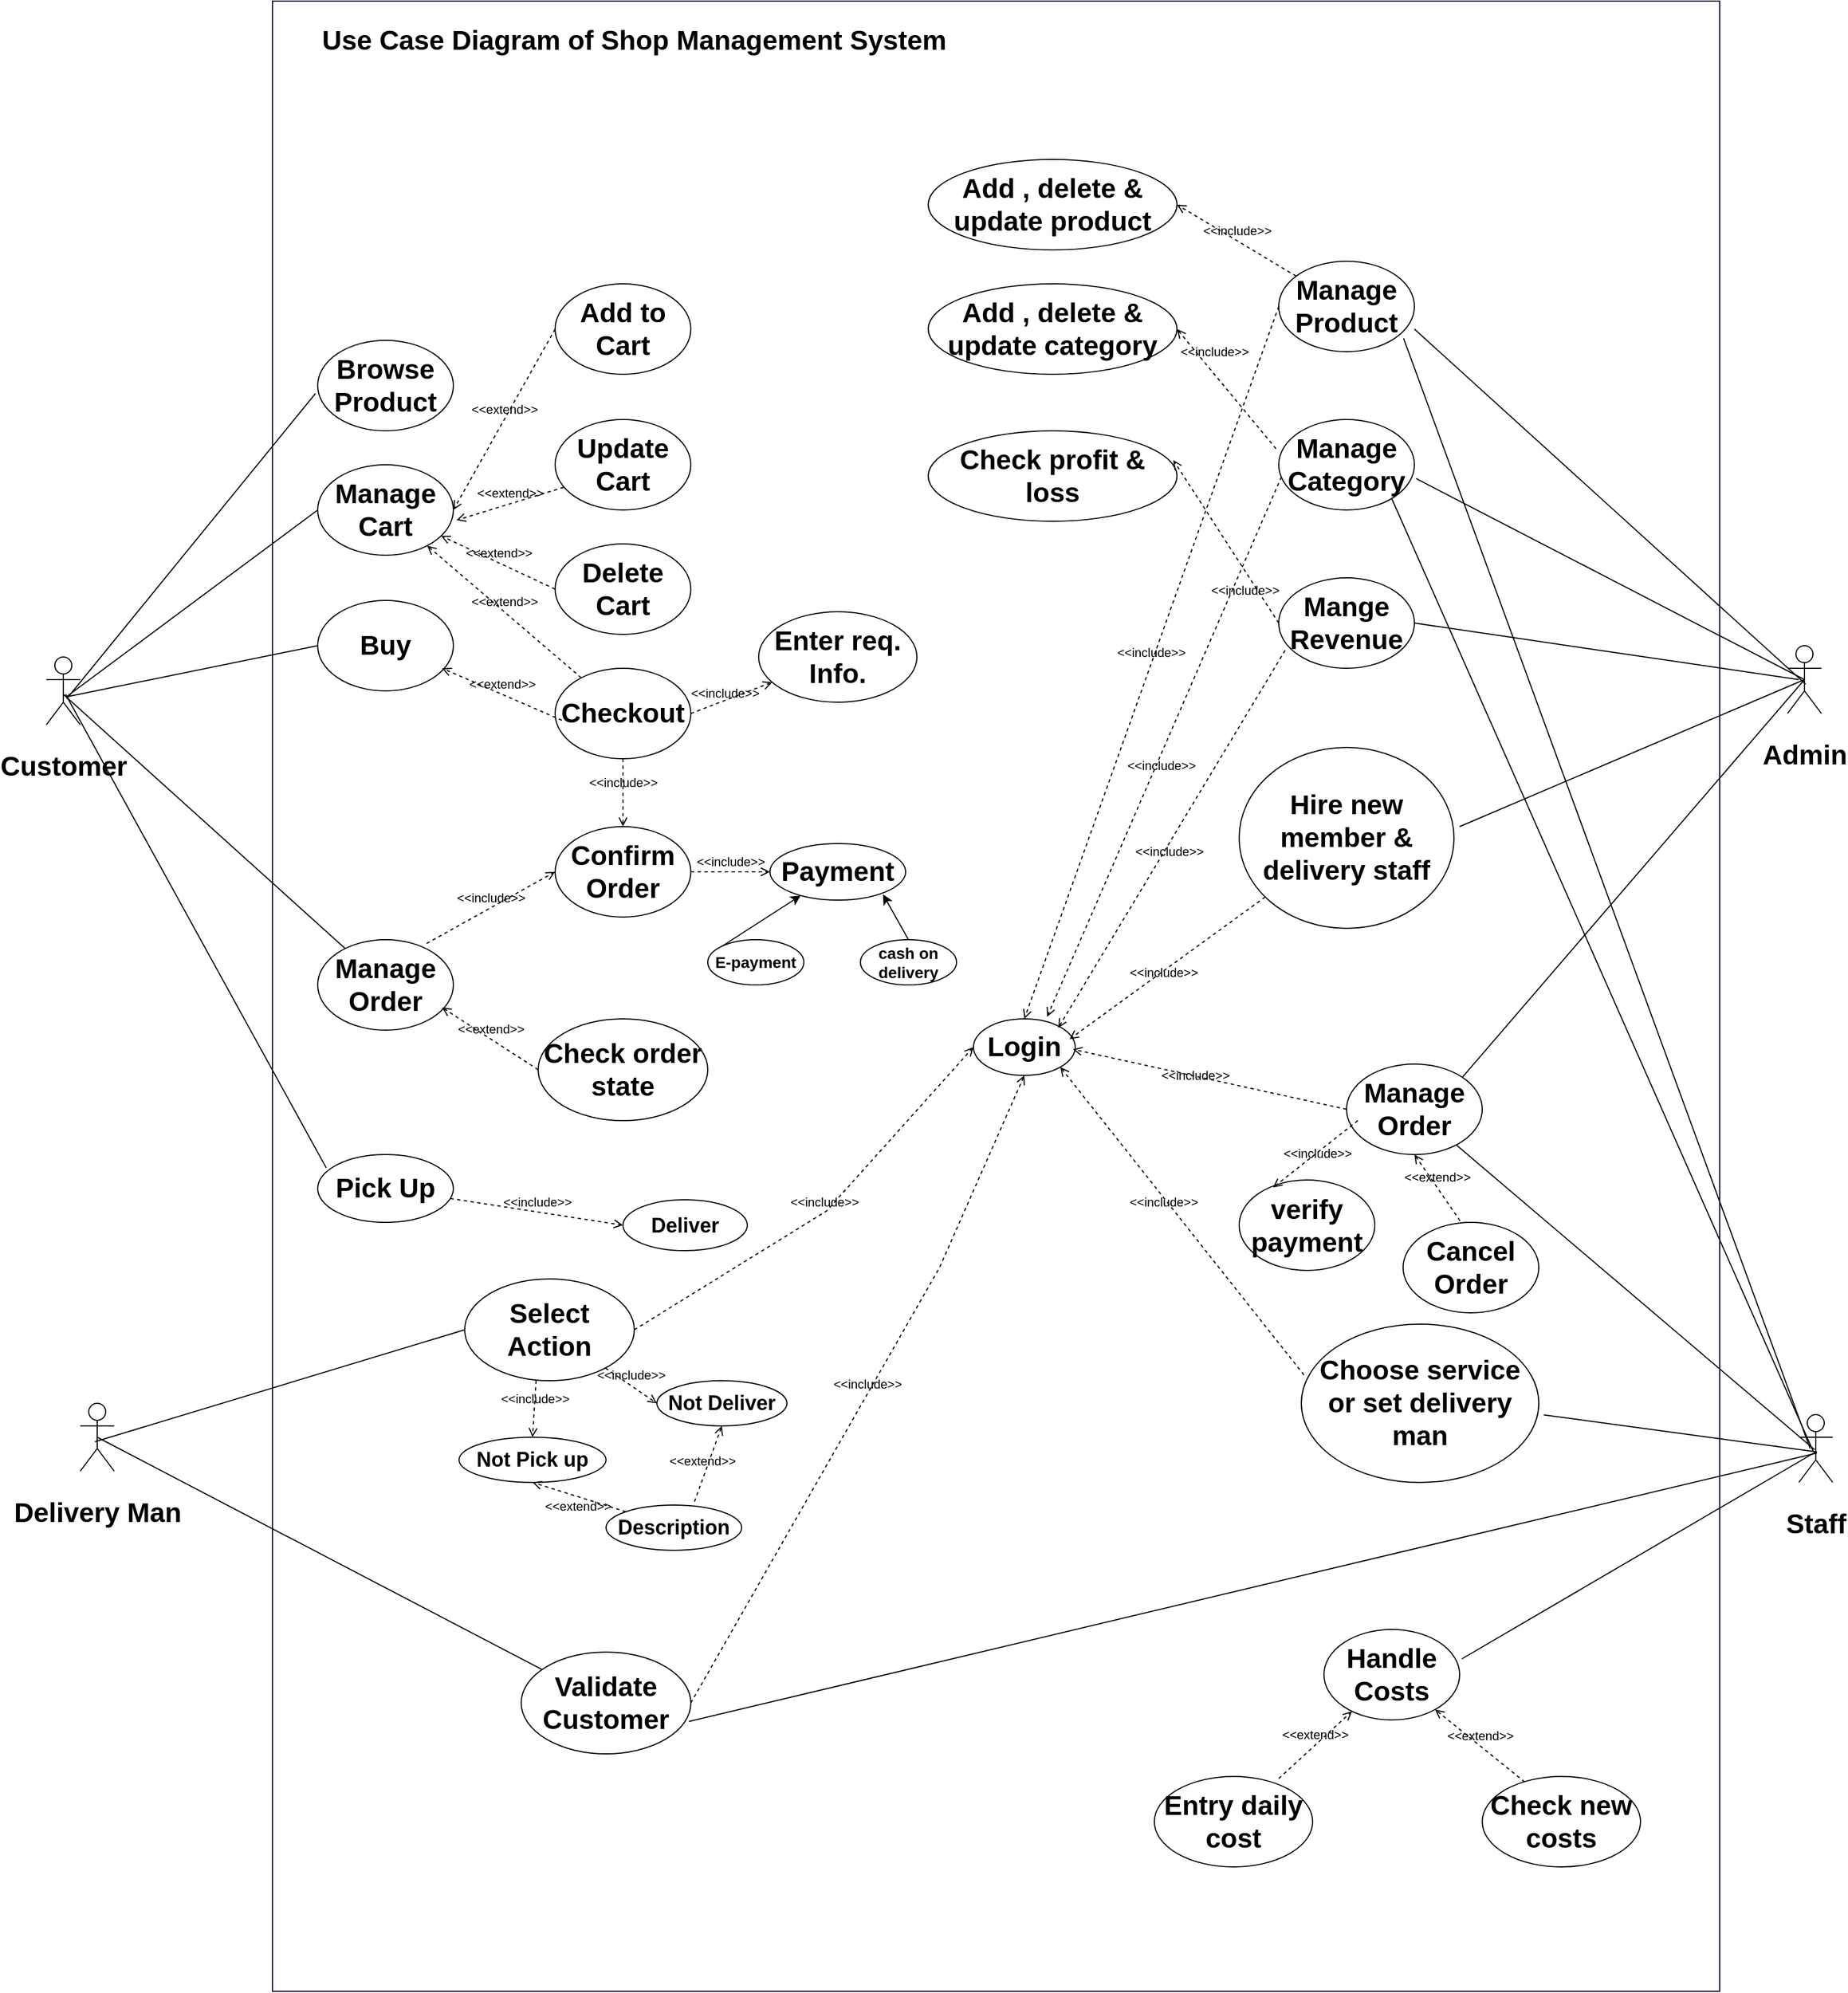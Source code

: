 <mxfile version="21.6.5" type="github">
  <diagram name="Page-1" id="FMTkFIGNAamR_CjVJADN">
    <mxGraphModel dx="1900" dy="1673" grid="1" gridSize="10" guides="1" tooltips="1" connect="1" arrows="1" fold="1" page="1" pageScale="1" pageWidth="850" pageHeight="1100" math="0" shadow="0">
      <root>
        <mxCell id="0" />
        <mxCell id="1" parent="0" />
        <mxCell id="3FPNQ6X9gkTqrYlX-bIj-1" value="&lt;h1&gt;Customer&lt;/h1&gt;" style="shape=umlActor;verticalLabelPosition=bottom;verticalAlign=top;html=1;outlineConnect=0;" vertex="1" parent="1">
          <mxGeometry x="-70" y="330" width="30" height="60" as="geometry" />
        </mxCell>
        <mxCell id="3FPNQ6X9gkTqrYlX-bIj-3" value="&lt;h1&gt;Browse Product&lt;/h1&gt;" style="ellipse;whiteSpace=wrap;html=1;" vertex="1" parent="1">
          <mxGeometry x="170" y="50" width="120" height="80" as="geometry" />
        </mxCell>
        <mxCell id="3FPNQ6X9gkTqrYlX-bIj-4" value="&lt;h1&gt;Manage Cart&lt;/h1&gt;" style="ellipse;whiteSpace=wrap;html=1;" vertex="1" parent="1">
          <mxGeometry x="170" y="160" width="120" height="80" as="geometry" />
        </mxCell>
        <mxCell id="3FPNQ6X9gkTqrYlX-bIj-5" value="&lt;h1&gt;Buy&lt;/h1&gt;" style="ellipse;whiteSpace=wrap;html=1;" vertex="1" parent="1">
          <mxGeometry x="170" y="280" width="120" height="80" as="geometry" />
        </mxCell>
        <mxCell id="3FPNQ6X9gkTqrYlX-bIj-6" value="&lt;h1&gt;Manage Order&lt;/h1&gt;" style="ellipse;whiteSpace=wrap;html=1;" vertex="1" parent="1">
          <mxGeometry x="170" y="580" width="120" height="80" as="geometry" />
        </mxCell>
        <mxCell id="3FPNQ6X9gkTqrYlX-bIj-7" value="&lt;h1&gt;Add to Cart&lt;/h1&gt;" style="ellipse;whiteSpace=wrap;html=1;" vertex="1" parent="1">
          <mxGeometry x="380" width="120" height="80" as="geometry" />
        </mxCell>
        <mxCell id="3FPNQ6X9gkTqrYlX-bIj-8" value="&lt;h1&gt;Update Cart&lt;/h1&gt;" style="ellipse;whiteSpace=wrap;html=1;" vertex="1" parent="1">
          <mxGeometry x="380" y="120" width="120" height="80" as="geometry" />
        </mxCell>
        <mxCell id="3FPNQ6X9gkTqrYlX-bIj-9" value="&lt;h1&gt;Delete Cart&lt;/h1&gt;" style="ellipse;whiteSpace=wrap;html=1;" vertex="1" parent="1">
          <mxGeometry x="380" y="230" width="120" height="80" as="geometry" />
        </mxCell>
        <mxCell id="3FPNQ6X9gkTqrYlX-bIj-10" value="&lt;h1&gt;Checkout&lt;/h1&gt;" style="ellipse;whiteSpace=wrap;html=1;" vertex="1" parent="1">
          <mxGeometry x="380" y="340" width="120" height="80" as="geometry" />
        </mxCell>
        <mxCell id="3FPNQ6X9gkTqrYlX-bIj-11" value="&lt;h1&gt;Confirm Order&lt;/h1&gt;" style="ellipse;whiteSpace=wrap;html=1;" vertex="1" parent="1">
          <mxGeometry x="380" y="480" width="120" height="80" as="geometry" />
        </mxCell>
        <mxCell id="3FPNQ6X9gkTqrYlX-bIj-12" value="&lt;h1&gt;Check order state&lt;/h1&gt;" style="ellipse;whiteSpace=wrap;html=1;" vertex="1" parent="1">
          <mxGeometry x="365" y="650" width="150" height="90" as="geometry" />
        </mxCell>
        <mxCell id="3FPNQ6X9gkTqrYlX-bIj-13" value="&lt;h1&gt;Login&lt;/h1&gt;" style="ellipse;whiteSpace=wrap;html=1;" vertex="1" parent="1">
          <mxGeometry x="750" y="650" width="90" height="50" as="geometry" />
        </mxCell>
        <mxCell id="3FPNQ6X9gkTqrYlX-bIj-14" value="&lt;h1&gt;Delivery Man&lt;/h1&gt;" style="shape=umlActor;verticalLabelPosition=bottom;verticalAlign=top;html=1;outlineConnect=0;" vertex="1" parent="1">
          <mxGeometry x="-40" y="990" width="30" height="60" as="geometry" />
        </mxCell>
        <mxCell id="3FPNQ6X9gkTqrYlX-bIj-16" value="&lt;h2&gt;Description&lt;/h2&gt;" style="ellipse;whiteSpace=wrap;html=1;" vertex="1" parent="1">
          <mxGeometry x="425" y="1080" width="120" height="40" as="geometry" />
        </mxCell>
        <mxCell id="3FPNQ6X9gkTqrYlX-bIj-17" value="&lt;h1&gt;Select Action&lt;/h1&gt;" style="ellipse;whiteSpace=wrap;html=1;" vertex="1" parent="1">
          <mxGeometry x="300" y="880" width="150" height="90" as="geometry" />
        </mxCell>
        <mxCell id="3FPNQ6X9gkTqrYlX-bIj-18" value="&lt;h2&gt;Deliver&lt;/h2&gt;" style="ellipse;whiteSpace=wrap;html=1;" vertex="1" parent="1">
          <mxGeometry x="440" y="810" width="110" height="45" as="geometry" />
        </mxCell>
        <mxCell id="3FPNQ6X9gkTqrYlX-bIj-19" value="&lt;h2&gt;Not Deliver&lt;/h2&gt;" style="ellipse;whiteSpace=wrap;html=1;" vertex="1" parent="1">
          <mxGeometry x="470" y="970" width="115" height="40" as="geometry" />
        </mxCell>
        <mxCell id="3FPNQ6X9gkTqrYlX-bIj-20" value="&lt;h2&gt;Not Pick up&lt;/h2&gt;" style="ellipse;whiteSpace=wrap;html=1;" vertex="1" parent="1">
          <mxGeometry x="295" y="1020" width="130" height="40" as="geometry" />
        </mxCell>
        <mxCell id="3FPNQ6X9gkTqrYlX-bIj-21" value="&lt;h1&gt;Pick Up&lt;/h1&gt;" style="ellipse;whiteSpace=wrap;html=1;" vertex="1" parent="1">
          <mxGeometry x="170" y="770" width="120" height="60" as="geometry" />
        </mxCell>
        <mxCell id="3FPNQ6X9gkTqrYlX-bIj-22" value="&lt;h1&gt;Admin&lt;/h1&gt;" style="shape=umlActor;verticalLabelPosition=bottom;verticalAlign=top;html=1;outlineConnect=0;" vertex="1" parent="1">
          <mxGeometry x="1470" y="320" width="30" height="60" as="geometry" />
        </mxCell>
        <mxCell id="3FPNQ6X9gkTqrYlX-bIj-23" value="&lt;h1&gt;Manage Order&lt;/h1&gt;" style="ellipse;whiteSpace=wrap;html=1;" vertex="1" parent="1">
          <mxGeometry x="1080" y="690" width="120" height="80" as="geometry" />
        </mxCell>
        <mxCell id="3FPNQ6X9gkTqrYlX-bIj-24" value="&lt;h1&gt;Manage Category&lt;/h1&gt;" style="ellipse;whiteSpace=wrap;html=1;" vertex="1" parent="1">
          <mxGeometry x="1020" y="120" width="120" height="80" as="geometry" />
        </mxCell>
        <mxCell id="3FPNQ6X9gkTqrYlX-bIj-25" value="&lt;h1&gt;Hire new member &amp;amp; delivery staff&lt;/h1&gt;" style="ellipse;whiteSpace=wrap;html=1;" vertex="1" parent="1">
          <mxGeometry x="985" y="410" width="190" height="160" as="geometry" />
        </mxCell>
        <mxCell id="3FPNQ6X9gkTqrYlX-bIj-26" value="&lt;h1&gt;Manage Product&lt;/h1&gt;" style="ellipse;whiteSpace=wrap;html=1;" vertex="1" parent="1">
          <mxGeometry x="1020" y="-20" width="120" height="80" as="geometry" />
        </mxCell>
        <mxCell id="3FPNQ6X9gkTqrYlX-bIj-27" value="&lt;h1&gt;Add , delete &amp;amp; update product&lt;/h1&gt;" style="ellipse;whiteSpace=wrap;html=1;" vertex="1" parent="1">
          <mxGeometry x="710" y="-110" width="220" height="80" as="geometry" />
        </mxCell>
        <mxCell id="3FPNQ6X9gkTqrYlX-bIj-28" value="&lt;h1&gt;Mange Revenue&lt;/h1&gt;" style="ellipse;whiteSpace=wrap;html=1;" vertex="1" parent="1">
          <mxGeometry x="1020" y="260" width="120" height="80" as="geometry" />
        </mxCell>
        <mxCell id="3FPNQ6X9gkTqrYlX-bIj-29" value="&lt;h1&gt;Add , delete &amp;amp; update category&lt;/h1&gt;" style="ellipse;whiteSpace=wrap;html=1;" vertex="1" parent="1">
          <mxGeometry x="710" width="220" height="80" as="geometry" />
        </mxCell>
        <mxCell id="3FPNQ6X9gkTqrYlX-bIj-30" value="&lt;h1&gt;Check profit &amp;amp; loss&lt;/h1&gt;" style="ellipse;whiteSpace=wrap;html=1;" vertex="1" parent="1">
          <mxGeometry x="710" y="130" width="220" height="80" as="geometry" />
        </mxCell>
        <mxCell id="3FPNQ6X9gkTqrYlX-bIj-31" value="&lt;h1&gt;verify payment&lt;/h1&gt;" style="ellipse;whiteSpace=wrap;html=1;" vertex="1" parent="1">
          <mxGeometry x="985" y="792.5" width="120" height="80" as="geometry" />
        </mxCell>
        <mxCell id="3FPNQ6X9gkTqrYlX-bIj-33" value="&lt;h1 style=&quot;border-color: var(--border-color);&quot;&gt;Choose service or set delivery man&lt;/h1&gt;" style="ellipse;whiteSpace=wrap;html=1;" vertex="1" parent="1">
          <mxGeometry x="1040" y="920" width="210" height="140" as="geometry" />
        </mxCell>
        <mxCell id="3FPNQ6X9gkTqrYlX-bIj-34" value="&lt;h1&gt;Staff&lt;/h1&gt;" style="shape=umlActor;verticalLabelPosition=bottom;verticalAlign=top;html=1;outlineConnect=0;" vertex="1" parent="1">
          <mxGeometry x="1480" y="1000" width="30" height="60" as="geometry" />
        </mxCell>
        <mxCell id="3FPNQ6X9gkTqrYlX-bIj-35" value="&lt;h1&gt;Validate Customer&lt;/h1&gt;" style="ellipse;whiteSpace=wrap;html=1;" vertex="1" parent="1">
          <mxGeometry x="350" y="1210" width="150" height="90" as="geometry" />
        </mxCell>
        <mxCell id="3FPNQ6X9gkTqrYlX-bIj-36" value="&lt;h1&gt;Handle Costs&lt;/h1&gt;" style="ellipse;whiteSpace=wrap;html=1;" vertex="1" parent="1">
          <mxGeometry x="1060" y="1190" width="120" height="80" as="geometry" />
        </mxCell>
        <mxCell id="3FPNQ6X9gkTqrYlX-bIj-37" value="&lt;h1&gt;Entry daily cost&lt;/h1&gt;" style="ellipse;whiteSpace=wrap;html=1;" vertex="1" parent="1">
          <mxGeometry x="910" y="1320" width="140" height="80" as="geometry" />
        </mxCell>
        <mxCell id="3FPNQ6X9gkTqrYlX-bIj-38" value="&lt;h1&gt;Check new costs&lt;/h1&gt;" style="ellipse;whiteSpace=wrap;html=1;" vertex="1" parent="1">
          <mxGeometry x="1200" y="1320" width="140" height="80" as="geometry" />
        </mxCell>
        <mxCell id="3FPNQ6X9gkTqrYlX-bIj-42" value="" style="endArrow=none;html=1;rounded=0;exitX=-0.017;exitY=0.588;exitDx=0;exitDy=0;exitPerimeter=0;" edge="1" parent="1" source="3FPNQ6X9gkTqrYlX-bIj-3">
          <mxGeometry width="50" height="50" relative="1" as="geometry">
            <mxPoint x="330" y="-50" as="sourcePoint" />
            <mxPoint x="-52" y="367" as="targetPoint" />
          </mxGeometry>
        </mxCell>
        <mxCell id="3FPNQ6X9gkTqrYlX-bIj-44" value="" style="endArrow=none;html=1;rounded=0;exitX=0;exitY=0.5;exitDx=0;exitDy=0;" edge="1" parent="1" source="3FPNQ6X9gkTqrYlX-bIj-4">
          <mxGeometry width="50" height="50" relative="1" as="geometry">
            <mxPoint x="270" y="270" as="sourcePoint" />
            <mxPoint x="-52" y="365" as="targetPoint" />
          </mxGeometry>
        </mxCell>
        <mxCell id="3FPNQ6X9gkTqrYlX-bIj-45" value="" style="endArrow=none;html=1;rounded=0;entryX=0;entryY=0.5;entryDx=0;entryDy=0;" edge="1" parent="1" target="3FPNQ6X9gkTqrYlX-bIj-5">
          <mxGeometry width="50" height="50" relative="1" as="geometry">
            <mxPoint x="-51" y="365" as="sourcePoint" />
            <mxPoint x="160" y="310" as="targetPoint" />
          </mxGeometry>
        </mxCell>
        <mxCell id="3FPNQ6X9gkTqrYlX-bIj-51" value="&amp;lt;&amp;lt;extend&amp;gt;&amp;gt;" style="html=1;verticalAlign=bottom;labelBackgroundColor=none;endArrow=open;endFill=0;dashed=1;rounded=0;entryX=1;entryY=0.5;entryDx=0;entryDy=0;exitX=0;exitY=0.5;exitDx=0;exitDy=0;" edge="1" parent="1" source="3FPNQ6X9gkTqrYlX-bIj-7" target="3FPNQ6X9gkTqrYlX-bIj-4">
          <mxGeometry width="160" relative="1" as="geometry">
            <mxPoint x="480" y="240" as="sourcePoint" />
            <mxPoint x="640" y="240" as="targetPoint" />
          </mxGeometry>
        </mxCell>
        <mxCell id="3FPNQ6X9gkTqrYlX-bIj-52" value="&amp;lt;&amp;lt;extend&amp;gt;&amp;gt;" style="html=1;verticalAlign=bottom;labelBackgroundColor=none;endArrow=open;endFill=0;dashed=1;rounded=0;entryX=1.023;entryY=0.613;entryDx=0;entryDy=0;exitX=0.06;exitY=0.753;exitDx=0;exitDy=0;entryPerimeter=0;exitPerimeter=0;" edge="1" parent="1" target="3FPNQ6X9gkTqrYlX-bIj-4">
          <mxGeometry width="160" relative="1" as="geometry">
            <mxPoint x="387.56" y="180" as="sourcePoint" />
            <mxPoint x="290.0" y="217.6" as="targetPoint" />
          </mxGeometry>
        </mxCell>
        <mxCell id="3FPNQ6X9gkTqrYlX-bIj-53" value="&amp;lt;&amp;lt;extend&amp;gt;&amp;gt;" style="html=1;verticalAlign=bottom;labelBackgroundColor=none;endArrow=open;endFill=0;dashed=1;rounded=0;exitX=0;exitY=0.5;exitDx=0;exitDy=0;" edge="1" parent="1" source="3FPNQ6X9gkTqrYlX-bIj-9" target="3FPNQ6X9gkTqrYlX-bIj-4">
          <mxGeometry width="160" relative="1" as="geometry">
            <mxPoint x="397.56" y="190" as="sourcePoint" />
            <mxPoint x="300.0" y="227.6" as="targetPoint" />
          </mxGeometry>
        </mxCell>
        <mxCell id="3FPNQ6X9gkTqrYlX-bIj-54" value="&amp;lt;&amp;lt;extend&amp;gt;&amp;gt;" style="html=1;verticalAlign=bottom;labelBackgroundColor=none;endArrow=open;endFill=0;dashed=1;rounded=0;" edge="1" parent="1" source="3FPNQ6X9gkTqrYlX-bIj-10" target="3FPNQ6X9gkTqrYlX-bIj-4">
          <mxGeometry width="160" relative="1" as="geometry">
            <mxPoint x="390" y="280" as="sourcePoint" />
            <mxPoint x="289" y="233" as="targetPoint" />
          </mxGeometry>
        </mxCell>
        <mxCell id="3FPNQ6X9gkTqrYlX-bIj-55" value="&amp;lt;&amp;lt;include&amp;gt;&amp;gt;" style="html=1;verticalAlign=bottom;labelBackgroundColor=none;endArrow=open;endFill=0;dashed=1;rounded=0;exitX=0.5;exitY=1;exitDx=0;exitDy=0;entryX=0.5;entryY=0;entryDx=0;entryDy=0;" edge="1" parent="1" source="3FPNQ6X9gkTqrYlX-bIj-10" target="3FPNQ6X9gkTqrYlX-bIj-11">
          <mxGeometry width="160" relative="1" as="geometry">
            <mxPoint x="480" y="540" as="sourcePoint" />
            <mxPoint x="540" y="460" as="targetPoint" />
          </mxGeometry>
        </mxCell>
        <mxCell id="3FPNQ6X9gkTqrYlX-bIj-56" value="&amp;lt;&amp;lt;extend&amp;gt;&amp;gt;" style="html=1;verticalAlign=bottom;labelBackgroundColor=none;endArrow=open;endFill=0;dashed=1;rounded=0;" edge="1" parent="1">
          <mxGeometry width="160" relative="1" as="geometry">
            <mxPoint x="386" y="386" as="sourcePoint" />
            <mxPoint x="280" y="340" as="targetPoint" />
          </mxGeometry>
        </mxCell>
        <mxCell id="3FPNQ6X9gkTqrYlX-bIj-57" value="&lt;h1&gt;Payment&lt;/h1&gt;" style="ellipse;whiteSpace=wrap;html=1;" vertex="1" parent="1">
          <mxGeometry x="570" y="495" width="120" height="50" as="geometry" />
        </mxCell>
        <mxCell id="3FPNQ6X9gkTqrYlX-bIj-59" value="&amp;lt;&amp;lt;include&amp;gt;&amp;gt;" style="html=1;verticalAlign=bottom;labelBackgroundColor=none;endArrow=open;endFill=0;dashed=1;rounded=0;exitX=1;exitY=0.5;exitDx=0;exitDy=0;entryX=0;entryY=0.5;entryDx=0;entryDy=0;" edge="1" parent="1" source="3FPNQ6X9gkTqrYlX-bIj-11" target="3FPNQ6X9gkTqrYlX-bIj-57">
          <mxGeometry width="160" relative="1" as="geometry">
            <mxPoint x="450" y="430" as="sourcePoint" />
            <mxPoint x="540" y="420" as="targetPoint" />
          </mxGeometry>
        </mxCell>
        <mxCell id="3FPNQ6X9gkTqrYlX-bIj-65" value="&amp;lt;&amp;lt;include&amp;gt;&amp;gt;" style="html=1;verticalAlign=bottom;labelBackgroundColor=none;endArrow=open;endFill=0;dashed=1;rounded=0;exitX=0.803;exitY=0.042;exitDx=0;exitDy=0;exitPerimeter=0;entryX=0;entryY=0.5;entryDx=0;entryDy=0;" edge="1" parent="1" source="3FPNQ6X9gkTqrYlX-bIj-6" target="3FPNQ6X9gkTqrYlX-bIj-11">
          <mxGeometry width="160" relative="1" as="geometry">
            <mxPoint x="450" y="430" as="sourcePoint" />
            <mxPoint x="260" y="440" as="targetPoint" />
          </mxGeometry>
        </mxCell>
        <mxCell id="3FPNQ6X9gkTqrYlX-bIj-66" value="&amp;lt;&amp;lt;extend&amp;gt;&amp;gt;" style="html=1;verticalAlign=bottom;labelBackgroundColor=none;endArrow=open;endFill=0;dashed=1;rounded=0;exitX=0;exitY=0.5;exitDx=0;exitDy=0;" edge="1" parent="1" source="3FPNQ6X9gkTqrYlX-bIj-12">
          <mxGeometry width="160" relative="1" as="geometry">
            <mxPoint x="386" y="686" as="sourcePoint" />
            <mxPoint x="280" y="640" as="targetPoint" />
          </mxGeometry>
        </mxCell>
        <mxCell id="3FPNQ6X9gkTqrYlX-bIj-68" value="&lt;h3&gt;E-payment&lt;/h3&gt;" style="ellipse;whiteSpace=wrap;html=1;" vertex="1" parent="1">
          <mxGeometry x="515" y="580" width="85" height="40" as="geometry" />
        </mxCell>
        <mxCell id="3FPNQ6X9gkTqrYlX-bIj-71" value="&lt;h3&gt;cash on delivery&lt;/h3&gt;" style="ellipse;whiteSpace=wrap;html=1;" vertex="1" parent="1">
          <mxGeometry x="650" y="580" width="85" height="40" as="geometry" />
        </mxCell>
        <mxCell id="3FPNQ6X9gkTqrYlX-bIj-75" value="" style="endArrow=classic;html=1;rounded=0;exitX=0;exitY=0;exitDx=0;exitDy=0;" edge="1" parent="1" source="3FPNQ6X9gkTqrYlX-bIj-68" target="3FPNQ6X9gkTqrYlX-bIj-57">
          <mxGeometry width="50" height="50" relative="1" as="geometry">
            <mxPoint x="530" y="520" as="sourcePoint" />
            <mxPoint x="580" y="470" as="targetPoint" />
          </mxGeometry>
        </mxCell>
        <mxCell id="3FPNQ6X9gkTqrYlX-bIj-76" value="" style="endArrow=classic;html=1;rounded=0;exitX=0.5;exitY=0;exitDx=0;exitDy=0;" edge="1" parent="1" source="3FPNQ6X9gkTqrYlX-bIj-71">
          <mxGeometry width="50" height="50" relative="1" as="geometry">
            <mxPoint x="530" y="520" as="sourcePoint" />
            <mxPoint x="670" y="540" as="targetPoint" />
          </mxGeometry>
        </mxCell>
        <mxCell id="3FPNQ6X9gkTqrYlX-bIj-77" value="" style="endArrow=none;html=1;rounded=0;" edge="1" parent="1" target="3FPNQ6X9gkTqrYlX-bIj-6">
          <mxGeometry width="50" height="50" relative="1" as="geometry">
            <mxPoint x="-55" y="363" as="sourcePoint" />
            <mxPoint x="180" y="330" as="targetPoint" />
          </mxGeometry>
        </mxCell>
        <mxCell id="3FPNQ6X9gkTqrYlX-bIj-78" value="" style="endArrow=none;html=1;rounded=0;entryX=0.063;entryY=0.197;entryDx=0;entryDy=0;entryPerimeter=0;" edge="1" parent="1" target="3FPNQ6X9gkTqrYlX-bIj-21">
          <mxGeometry width="50" height="50" relative="1" as="geometry">
            <mxPoint x="-53" y="363" as="sourcePoint" />
            <mxPoint x="210" y="584" as="targetPoint" />
          </mxGeometry>
        </mxCell>
        <mxCell id="3FPNQ6X9gkTqrYlX-bIj-80" value="" style="endArrow=none;html=1;rounded=0;entryX=0;entryY=0.5;entryDx=0;entryDy=0;" edge="1" parent="1" target="3FPNQ6X9gkTqrYlX-bIj-17">
          <mxGeometry width="50" height="50" relative="1" as="geometry">
            <mxPoint x="-27" y="1024" as="sourcePoint" />
            <mxPoint x="460" y="880" as="targetPoint" />
          </mxGeometry>
        </mxCell>
        <mxCell id="3FPNQ6X9gkTqrYlX-bIj-87" value="" style="endArrow=none;html=1;rounded=0;exitX=0.5;exitY=0.5;exitDx=0;exitDy=0;exitPerimeter=0;" edge="1" parent="1" source="3FPNQ6X9gkTqrYlX-bIj-14" target="3FPNQ6X9gkTqrYlX-bIj-35">
          <mxGeometry width="50" height="50" relative="1" as="geometry">
            <mxPoint x="78" y="989" as="sourcePoint" />
            <mxPoint x="222" y="968" as="targetPoint" />
          </mxGeometry>
        </mxCell>
        <mxCell id="3FPNQ6X9gkTqrYlX-bIj-89" value="&amp;lt;&amp;lt;include&amp;gt;&amp;gt;" style="html=1;verticalAlign=bottom;labelBackgroundColor=none;endArrow=open;endFill=0;dashed=1;rounded=0;entryX=0;entryY=0.5;entryDx=0;entryDy=0;" edge="1" parent="1" source="3FPNQ6X9gkTqrYlX-bIj-21" target="3FPNQ6X9gkTqrYlX-bIj-18">
          <mxGeometry width="160" relative="1" as="geometry">
            <mxPoint x="290" y="800" as="sourcePoint" />
            <mxPoint x="450" y="800" as="targetPoint" />
          </mxGeometry>
        </mxCell>
        <mxCell id="3FPNQ6X9gkTqrYlX-bIj-90" value="&amp;lt;&amp;lt;include&amp;gt;&amp;gt;" style="html=1;verticalAlign=bottom;labelBackgroundColor=none;endArrow=open;endFill=0;dashed=1;rounded=0;entryX=0;entryY=0.5;entryDx=0;entryDy=0;exitX=1;exitY=0.5;exitDx=0;exitDy=0;" edge="1" parent="1" source="3FPNQ6X9gkTqrYlX-bIj-17" target="3FPNQ6X9gkTqrYlX-bIj-13">
          <mxGeometry width="160" relative="1" as="geometry">
            <mxPoint x="298" y="818" as="sourcePoint" />
            <mxPoint x="470" y="843" as="targetPoint" />
            <Array as="points">
              <mxPoint x="620" y="820" />
            </Array>
          </mxGeometry>
        </mxCell>
        <mxCell id="3FPNQ6X9gkTqrYlX-bIj-92" value="&amp;lt;&amp;lt;include&amp;gt;&amp;gt;" style="html=1;verticalAlign=bottom;labelBackgroundColor=none;endArrow=open;endFill=0;dashed=1;rounded=0;entryX=0.5;entryY=0;entryDx=0;entryDy=0;exitX=0.421;exitY=0.998;exitDx=0;exitDy=0;exitPerimeter=0;" edge="1" parent="1" source="3FPNQ6X9gkTqrYlX-bIj-17" target="3FPNQ6X9gkTqrYlX-bIj-20">
          <mxGeometry width="160" relative="1" as="geometry">
            <mxPoint x="297" y="819" as="sourcePoint" />
            <mxPoint x="450" y="843" as="targetPoint" />
          </mxGeometry>
        </mxCell>
        <mxCell id="3FPNQ6X9gkTqrYlX-bIj-93" value="&amp;lt;&amp;lt;include&amp;gt;&amp;gt;" style="html=1;verticalAlign=bottom;labelBackgroundColor=none;endArrow=open;endFill=0;dashed=1;rounded=0;entryX=0;entryY=0.5;entryDx=0;entryDy=0;" edge="1" parent="1" source="3FPNQ6X9gkTqrYlX-bIj-17" target="3FPNQ6X9gkTqrYlX-bIj-19">
          <mxGeometry width="160" relative="1" as="geometry">
            <mxPoint x="373" y="980" as="sourcePoint" />
            <mxPoint x="370" y="1030" as="targetPoint" />
          </mxGeometry>
        </mxCell>
        <mxCell id="3FPNQ6X9gkTqrYlX-bIj-94" value="&amp;lt;&amp;lt;include&amp;gt;&amp;gt;" style="html=1;verticalAlign=bottom;labelBackgroundColor=none;endArrow=open;endFill=0;dashed=1;rounded=0;entryX=0.5;entryY=1;entryDx=0;entryDy=0;exitX=1;exitY=0.5;exitDx=0;exitDy=0;" edge="1" parent="1" source="3FPNQ6X9gkTqrYlX-bIj-35" target="3FPNQ6X9gkTqrYlX-bIj-13">
          <mxGeometry width="160" relative="1" as="geometry">
            <mxPoint x="520" y="1275.96" as="sourcePoint" />
            <mxPoint x="779.25" y="720" as="targetPoint" />
            <Array as="points">
              <mxPoint x="720" y="870" />
            </Array>
          </mxGeometry>
        </mxCell>
        <mxCell id="3FPNQ6X9gkTqrYlX-bIj-95" value="&lt;h1&gt;Enter req. Info.&lt;/h1&gt;" style="ellipse;whiteSpace=wrap;html=1;" vertex="1" parent="1">
          <mxGeometry x="560" y="290" width="140" height="80" as="geometry" />
        </mxCell>
        <mxCell id="3FPNQ6X9gkTqrYlX-bIj-96" value="&amp;lt;&amp;lt;include&amp;gt;&amp;gt;" style="html=1;verticalAlign=bottom;labelBackgroundColor=none;endArrow=open;endFill=0;dashed=1;rounded=0;exitX=1;exitY=0.5;exitDx=0;exitDy=0;" edge="1" parent="1" source="3FPNQ6X9gkTqrYlX-bIj-10" target="3FPNQ6X9gkTqrYlX-bIj-95">
          <mxGeometry x="-0.18" y="-1" width="160" relative="1" as="geometry">
            <mxPoint x="450" y="430" as="sourcePoint" />
            <mxPoint x="550" y="420" as="targetPoint" />
            <mxPoint y="1" as="offset" />
          </mxGeometry>
        </mxCell>
        <mxCell id="3FPNQ6X9gkTqrYlX-bIj-97" value="" style="endArrow=none;html=1;rounded=0;entryX=1;entryY=0.75;entryDx=0;entryDy=0;entryPerimeter=0;" edge="1" parent="1" target="3FPNQ6X9gkTqrYlX-bIj-26">
          <mxGeometry width="50" height="50" relative="1" as="geometry">
            <mxPoint x="1486" y="354" as="sourcePoint" />
            <mxPoint x="1150" y="200" as="targetPoint" />
          </mxGeometry>
        </mxCell>
        <mxCell id="3FPNQ6X9gkTqrYlX-bIj-100" value="" style="endArrow=none;html=1;rounded=0;entryX=1.013;entryY=0.653;entryDx=0;entryDy=0;entryPerimeter=0;" edge="1" parent="1" target="3FPNQ6X9gkTqrYlX-bIj-24">
          <mxGeometry width="50" height="50" relative="1" as="geometry">
            <mxPoint x="1485" y="350" as="sourcePoint" />
            <mxPoint x="1150" y="50" as="targetPoint" />
          </mxGeometry>
        </mxCell>
        <mxCell id="3FPNQ6X9gkTqrYlX-bIj-101" value="" style="endArrow=none;html=1;rounded=0;entryX=1;entryY=0.5;entryDx=0;entryDy=0;" edge="1" parent="1" target="3FPNQ6X9gkTqrYlX-bIj-28">
          <mxGeometry width="50" height="50" relative="1" as="geometry">
            <mxPoint x="1480" y="350" as="sourcePoint" />
            <mxPoint x="1152" y="182" as="targetPoint" />
          </mxGeometry>
        </mxCell>
        <mxCell id="3FPNQ6X9gkTqrYlX-bIj-102" value="" style="endArrow=none;html=1;rounded=0;exitX=0.5;exitY=0.5;exitDx=0;exitDy=0;exitPerimeter=0;" edge="1" parent="1" source="3FPNQ6X9gkTqrYlX-bIj-22">
          <mxGeometry width="50" height="50" relative="1" as="geometry">
            <mxPoint x="1490" y="360" as="sourcePoint" />
            <mxPoint x="1180" y="480" as="targetPoint" />
          </mxGeometry>
        </mxCell>
        <mxCell id="3FPNQ6X9gkTqrYlX-bIj-103" value="" style="endArrow=none;html=1;rounded=0;exitX=0.5;exitY=0.5;exitDx=0;exitDy=0;exitPerimeter=0;entryX=1;entryY=0;entryDx=0;entryDy=0;" edge="1" parent="1" source="3FPNQ6X9gkTqrYlX-bIj-22" target="3FPNQ6X9gkTqrYlX-bIj-23">
          <mxGeometry width="50" height="50" relative="1" as="geometry">
            <mxPoint x="1495" y="360" as="sourcePoint" />
            <mxPoint x="1190" y="490" as="targetPoint" />
          </mxGeometry>
        </mxCell>
        <mxCell id="3FPNQ6X9gkTqrYlX-bIj-104" value="&amp;lt;&amp;lt;include&amp;gt;&amp;gt;" style="html=1;verticalAlign=bottom;labelBackgroundColor=none;endArrow=open;endFill=0;dashed=1;rounded=0;entryX=1;entryY=0.5;entryDx=0;entryDy=0;" edge="1" parent="1" source="3FPNQ6X9gkTqrYlX-bIj-26" target="3FPNQ6X9gkTqrYlX-bIj-27">
          <mxGeometry width="160" relative="1" as="geometry">
            <mxPoint x="1040" y="-80" as="sourcePoint" />
            <mxPoint x="1200" y="90" as="targetPoint" />
          </mxGeometry>
        </mxCell>
        <mxCell id="3FPNQ6X9gkTqrYlX-bIj-106" value="&amp;lt;&amp;lt;extend&amp;gt;&amp;gt;" style="html=1;verticalAlign=bottom;labelBackgroundColor=none;endArrow=open;endFill=0;dashed=1;rounded=0;exitX=0;exitY=0;exitDx=0;exitDy=0;entryX=0.5;entryY=1;entryDx=0;entryDy=0;" edge="1" parent="1" source="3FPNQ6X9gkTqrYlX-bIj-16" target="3FPNQ6X9gkTqrYlX-bIj-20">
          <mxGeometry x="-0.089" y="17" width="160" relative="1" as="geometry">
            <mxPoint x="375" y="705" as="sourcePoint" />
            <mxPoint x="290" y="650" as="targetPoint" />
            <mxPoint as="offset" />
          </mxGeometry>
        </mxCell>
        <mxCell id="3FPNQ6X9gkTqrYlX-bIj-107" value="&amp;lt;&amp;lt;extend&amp;gt;&amp;gt;" style="html=1;verticalAlign=bottom;labelBackgroundColor=none;endArrow=open;endFill=0;dashed=1;rounded=0;exitX=0.652;exitY=-0.075;exitDx=0;exitDy=0;entryX=0.5;entryY=1;entryDx=0;entryDy=0;exitPerimeter=0;" edge="1" parent="1" source="3FPNQ6X9gkTqrYlX-bIj-16" target="3FPNQ6X9gkTqrYlX-bIj-19">
          <mxGeometry x="-0.223" y="3" width="160" relative="1" as="geometry">
            <mxPoint x="453" y="1096" as="sourcePoint" />
            <mxPoint x="370" y="1070" as="targetPoint" />
            <mxPoint as="offset" />
          </mxGeometry>
        </mxCell>
        <mxCell id="3FPNQ6X9gkTqrYlX-bIj-108" value="&amp;lt;&amp;lt;include&amp;gt;&amp;gt;" style="html=1;verticalAlign=bottom;labelBackgroundColor=none;endArrow=open;endFill=0;dashed=1;rounded=0;entryX=1;entryY=0.5;entryDx=0;entryDy=0;exitX=-0.02;exitY=0.323;exitDx=0;exitDy=0;exitPerimeter=0;" edge="1" parent="1" source="3FPNQ6X9gkTqrYlX-bIj-24" target="3FPNQ6X9gkTqrYlX-bIj-29">
          <mxGeometry x="0.361" y="-6" width="160" relative="1" as="geometry">
            <mxPoint x="1036" y="13" as="sourcePoint" />
            <mxPoint x="930" y="-20" as="targetPoint" />
            <mxPoint y="-1" as="offset" />
          </mxGeometry>
        </mxCell>
        <mxCell id="3FPNQ6X9gkTqrYlX-bIj-109" value="&amp;lt;&amp;lt;include&amp;gt;&amp;gt;" style="html=1;verticalAlign=bottom;labelBackgroundColor=none;endArrow=open;endFill=0;dashed=1;rounded=0;entryX=0.985;entryY=0.323;entryDx=0;entryDy=0;entryPerimeter=0;exitX=0;exitY=0.5;exitDx=0;exitDy=0;" edge="1" parent="1" source="3FPNQ6X9gkTqrYlX-bIj-28" target="3FPNQ6X9gkTqrYlX-bIj-30">
          <mxGeometry x="-0.615" y="14" width="160" relative="1" as="geometry">
            <mxPoint x="1046" y="23" as="sourcePoint" />
            <mxPoint x="940" y="-10" as="targetPoint" />
            <mxPoint as="offset" />
          </mxGeometry>
        </mxCell>
        <mxCell id="3FPNQ6X9gkTqrYlX-bIj-112" value="&amp;lt;&amp;lt;include&amp;gt;&amp;gt;" style="html=1;verticalAlign=bottom;labelBackgroundColor=none;endArrow=open;endFill=0;dashed=1;rounded=0;exitX=0;exitY=0.5;exitDx=0;exitDy=0;entryX=0.5;entryY=0;entryDx=0;entryDy=0;" edge="1" parent="1" source="3FPNQ6X9gkTqrYlX-bIj-26" target="3FPNQ6X9gkTqrYlX-bIj-13">
          <mxGeometry width="160" relative="1" as="geometry">
            <mxPoint x="810" y="150" as="sourcePoint" />
            <mxPoint x="830" y="370" as="targetPoint" />
          </mxGeometry>
        </mxCell>
        <mxCell id="3FPNQ6X9gkTqrYlX-bIj-113" value="&amp;lt;&amp;lt;include&amp;gt;&amp;gt;" style="html=1;verticalAlign=bottom;labelBackgroundColor=none;endArrow=open;endFill=0;dashed=1;rounded=0;exitX=0.02;exitY=0.633;exitDx=0;exitDy=0;entryX=0.724;entryY=-0.036;entryDx=0;entryDy=0;entryPerimeter=0;exitPerimeter=0;" edge="1" parent="1" source="3FPNQ6X9gkTqrYlX-bIj-24" target="3FPNQ6X9gkTqrYlX-bIj-13">
          <mxGeometry x="0.094" y="8" width="160" relative="1" as="geometry">
            <mxPoint x="1030" y="30" as="sourcePoint" />
            <mxPoint x="805" y="660" as="targetPoint" />
            <mxPoint as="offset" />
          </mxGeometry>
        </mxCell>
        <mxCell id="3FPNQ6X9gkTqrYlX-bIj-114" value="&amp;lt;&amp;lt;include&amp;gt;&amp;gt;" style="html=1;verticalAlign=bottom;labelBackgroundColor=none;endArrow=open;endFill=0;dashed=1;rounded=0;exitX=0.047;exitY=0.802;exitDx=0;exitDy=0;entryX=0.724;entryY=-0.036;entryDx=0;entryDy=0;entryPerimeter=0;exitPerimeter=0;" edge="1" parent="1" source="3FPNQ6X9gkTqrYlX-bIj-28">
          <mxGeometry x="0.094" y="8" width="160" relative="1" as="geometry">
            <mxPoint x="1032" y="181" as="sourcePoint" />
            <mxPoint x="825" y="658" as="targetPoint" />
            <mxPoint as="offset" />
          </mxGeometry>
        </mxCell>
        <mxCell id="3FPNQ6X9gkTqrYlX-bIj-115" value="&amp;lt;&amp;lt;include&amp;gt;&amp;gt;" style="html=1;verticalAlign=bottom;labelBackgroundColor=none;endArrow=open;endFill=0;dashed=1;rounded=0;entryX=0.724;entryY=-0.036;entryDx=0;entryDy=0;entryPerimeter=0;" edge="1" parent="1" source="3FPNQ6X9gkTqrYlX-bIj-25">
          <mxGeometry x="0.094" y="8" width="160" relative="1" as="geometry">
            <mxPoint x="1036" y="334" as="sourcePoint" />
            <mxPoint x="835" y="668" as="targetPoint" />
            <mxPoint as="offset" />
          </mxGeometry>
        </mxCell>
        <mxCell id="3FPNQ6X9gkTqrYlX-bIj-117" value="&amp;lt;&amp;lt;include&amp;gt;&amp;gt;" style="html=1;verticalAlign=bottom;labelBackgroundColor=none;endArrow=open;endFill=0;dashed=1;rounded=0;exitX=0;exitY=0.5;exitDx=0;exitDy=0;" edge="1" parent="1" source="3FPNQ6X9gkTqrYlX-bIj-23">
          <mxGeometry x="0.094" y="8" width="160" relative="1" as="geometry">
            <mxPoint x="1018" y="552" as="sourcePoint" />
            <mxPoint x="838" y="677" as="targetPoint" />
            <mxPoint as="offset" />
          </mxGeometry>
        </mxCell>
        <mxCell id="3FPNQ6X9gkTqrYlX-bIj-118" value="&amp;lt;&amp;lt;include&amp;gt;&amp;gt;" style="html=1;verticalAlign=bottom;labelBackgroundColor=none;endArrow=open;endFill=0;dashed=1;rounded=0;exitX=0;exitY=0.5;exitDx=0;exitDy=0;entryX=0.25;entryY=0.083;entryDx=0;entryDy=0;entryPerimeter=0;" edge="1" parent="1" target="3FPNQ6X9gkTqrYlX-bIj-31">
          <mxGeometry x="0.094" y="8" width="160" relative="1" as="geometry">
            <mxPoint x="1090" y="740" as="sourcePoint" />
            <mxPoint x="848" y="687" as="targetPoint" />
            <mxPoint as="offset" />
          </mxGeometry>
        </mxCell>
        <mxCell id="3FPNQ6X9gkTqrYlX-bIj-119" value="" style="endArrow=none;html=1;rounded=0;" edge="1" parent="1" target="3FPNQ6X9gkTqrYlX-bIj-23">
          <mxGeometry width="50" height="50" relative="1" as="geometry">
            <mxPoint x="1494" y="1031" as="sourcePoint" />
            <mxPoint x="1510" y="930" as="targetPoint" />
          </mxGeometry>
        </mxCell>
        <mxCell id="3FPNQ6X9gkTqrYlX-bIj-120" value="" style="endArrow=none;html=1;rounded=0;entryX=1.021;entryY=0.573;entryDx=0;entryDy=0;entryPerimeter=0;" edge="1" parent="1" target="3FPNQ6X9gkTqrYlX-bIj-33">
          <mxGeometry width="50" height="50" relative="1" as="geometry">
            <mxPoint x="1496" y="1033" as="sourcePoint" />
            <mxPoint x="1150" y="780" as="targetPoint" />
          </mxGeometry>
        </mxCell>
        <mxCell id="3FPNQ6X9gkTqrYlX-bIj-122" value="&amp;lt;&amp;lt;include&amp;gt;&amp;gt;" style="html=1;verticalAlign=bottom;labelBackgroundColor=none;endArrow=open;endFill=0;dashed=1;rounded=0;exitX=0.011;exitY=0.321;exitDx=0;exitDy=0;exitPerimeter=0;entryX=1;entryY=1;entryDx=0;entryDy=0;" edge="1" parent="1" source="3FPNQ6X9gkTqrYlX-bIj-33" target="3FPNQ6X9gkTqrYlX-bIj-13">
          <mxGeometry x="0.094" y="8" width="160" relative="1" as="geometry">
            <mxPoint x="1090" y="740" as="sourcePoint" />
            <mxPoint x="848" y="687" as="targetPoint" />
            <mxPoint as="offset" />
          </mxGeometry>
        </mxCell>
        <mxCell id="3FPNQ6X9gkTqrYlX-bIj-123" value="" style="endArrow=none;html=1;rounded=0;" edge="1" parent="1">
          <mxGeometry width="50" height="50" relative="1" as="geometry">
            <mxPoint x="1495" y="1033" as="sourcePoint" />
            <mxPoint x="1182" y="1216" as="targetPoint" />
          </mxGeometry>
        </mxCell>
        <mxCell id="3FPNQ6X9gkTqrYlX-bIj-124" value="" style="endArrow=none;html=1;rounded=0;entryX=0.989;entryY=0.682;entryDx=0;entryDy=0;entryPerimeter=0;" edge="1" parent="1" target="3FPNQ6X9gkTqrYlX-bIj-35">
          <mxGeometry width="50" height="50" relative="1" as="geometry">
            <mxPoint x="1496" y="1034" as="sourcePoint" />
            <mxPoint x="1192" y="1226" as="targetPoint" />
          </mxGeometry>
        </mxCell>
        <mxCell id="3FPNQ6X9gkTqrYlX-bIj-125" value="&amp;lt;&amp;lt;extend&amp;gt;&amp;gt;" style="html=1;verticalAlign=bottom;labelBackgroundColor=none;endArrow=open;endFill=0;dashed=1;rounded=0;exitX=0.786;exitY=0.023;exitDx=0;exitDy=0;exitPerimeter=0;" edge="1" parent="1" source="3FPNQ6X9gkTqrYlX-bIj-37" target="3FPNQ6X9gkTqrYlX-bIj-36">
          <mxGeometry width="160" relative="1" as="geometry">
            <mxPoint x="1050" y="1270" as="sourcePoint" />
            <mxPoint x="1210" y="1270" as="targetPoint" />
          </mxGeometry>
        </mxCell>
        <mxCell id="3FPNQ6X9gkTqrYlX-bIj-126" value="&amp;lt;&amp;lt;extend&amp;gt;&amp;gt;" style="html=1;verticalAlign=bottom;labelBackgroundColor=none;endArrow=open;endFill=0;dashed=1;rounded=0;exitX=0.269;exitY=0.062;exitDx=0;exitDy=0;exitPerimeter=0;" edge="1" parent="1" source="3FPNQ6X9gkTqrYlX-bIj-38" target="3FPNQ6X9gkTqrYlX-bIj-36">
          <mxGeometry width="160" relative="1" as="geometry">
            <mxPoint x="1030" y="1332" as="sourcePoint" />
            <mxPoint x="1095" y="1272" as="targetPoint" />
          </mxGeometry>
        </mxCell>
        <mxCell id="3FPNQ6X9gkTqrYlX-bIj-127" value="" style="endArrow=none;html=1;rounded=0;" edge="1" parent="1">
          <mxGeometry width="50" height="50" relative="1" as="geometry">
            <mxPoint x="1493" y="1033" as="sourcePoint" />
            <mxPoint x="1120.0" y="189.998" as="targetPoint" />
          </mxGeometry>
        </mxCell>
        <mxCell id="3FPNQ6X9gkTqrYlX-bIj-128" value="" style="endArrow=none;html=1;rounded=0;entryX=0.92;entryY=0.852;entryDx=0;entryDy=0;entryPerimeter=0;" edge="1" parent="1" target="3FPNQ6X9gkTqrYlX-bIj-26">
          <mxGeometry width="50" height="50" relative="1" as="geometry">
            <mxPoint x="1490" y="1030" as="sourcePoint" />
            <mxPoint x="1130.0" y="199.998" as="targetPoint" />
          </mxGeometry>
        </mxCell>
        <mxCell id="3FPNQ6X9gkTqrYlX-bIj-131" value="&lt;h1&gt;Cancel Order&lt;/h1&gt;" style="ellipse;whiteSpace=wrap;html=1;" vertex="1" parent="1">
          <mxGeometry x="1130" y="830" width="120" height="80" as="geometry" />
        </mxCell>
        <mxCell id="3FPNQ6X9gkTqrYlX-bIj-132" value="&amp;lt;&amp;lt;extend&amp;gt;&amp;gt;" style="html=1;verticalAlign=bottom;labelBackgroundColor=none;endArrow=open;endFill=0;dashed=1;rounded=0;exitX=0.42;exitY=-0.017;exitDx=0;exitDy=0;exitPerimeter=0;entryX=0.5;entryY=1;entryDx=0;entryDy=0;" edge="1" parent="1" source="3FPNQ6X9gkTqrYlX-bIj-131" target="3FPNQ6X9gkTqrYlX-bIj-23">
          <mxGeometry width="160" relative="1" as="geometry">
            <mxPoint x="630" y="830" as="sourcePoint" />
            <mxPoint x="790" y="830" as="targetPoint" />
          </mxGeometry>
        </mxCell>
        <mxCell id="3FPNQ6X9gkTqrYlX-bIj-133" value="" style="whiteSpace=wrap;html=1;strokeColor=#190033;fillColor=none;" vertex="1" parent="1">
          <mxGeometry x="130" y="-250" width="1280" height="1760" as="geometry" />
        </mxCell>
        <mxCell id="3FPNQ6X9gkTqrYlX-bIj-135" value="&lt;h1&gt;Use Case Diagram of Shop Management System&lt;/h1&gt;" style="text;html=1;strokeColor=none;fillColor=none;align=center;verticalAlign=middle;whiteSpace=wrap;rounded=0;" vertex="1" parent="1">
          <mxGeometry x="165" y="-230" width="570" height="30" as="geometry" />
        </mxCell>
      </root>
    </mxGraphModel>
  </diagram>
</mxfile>
